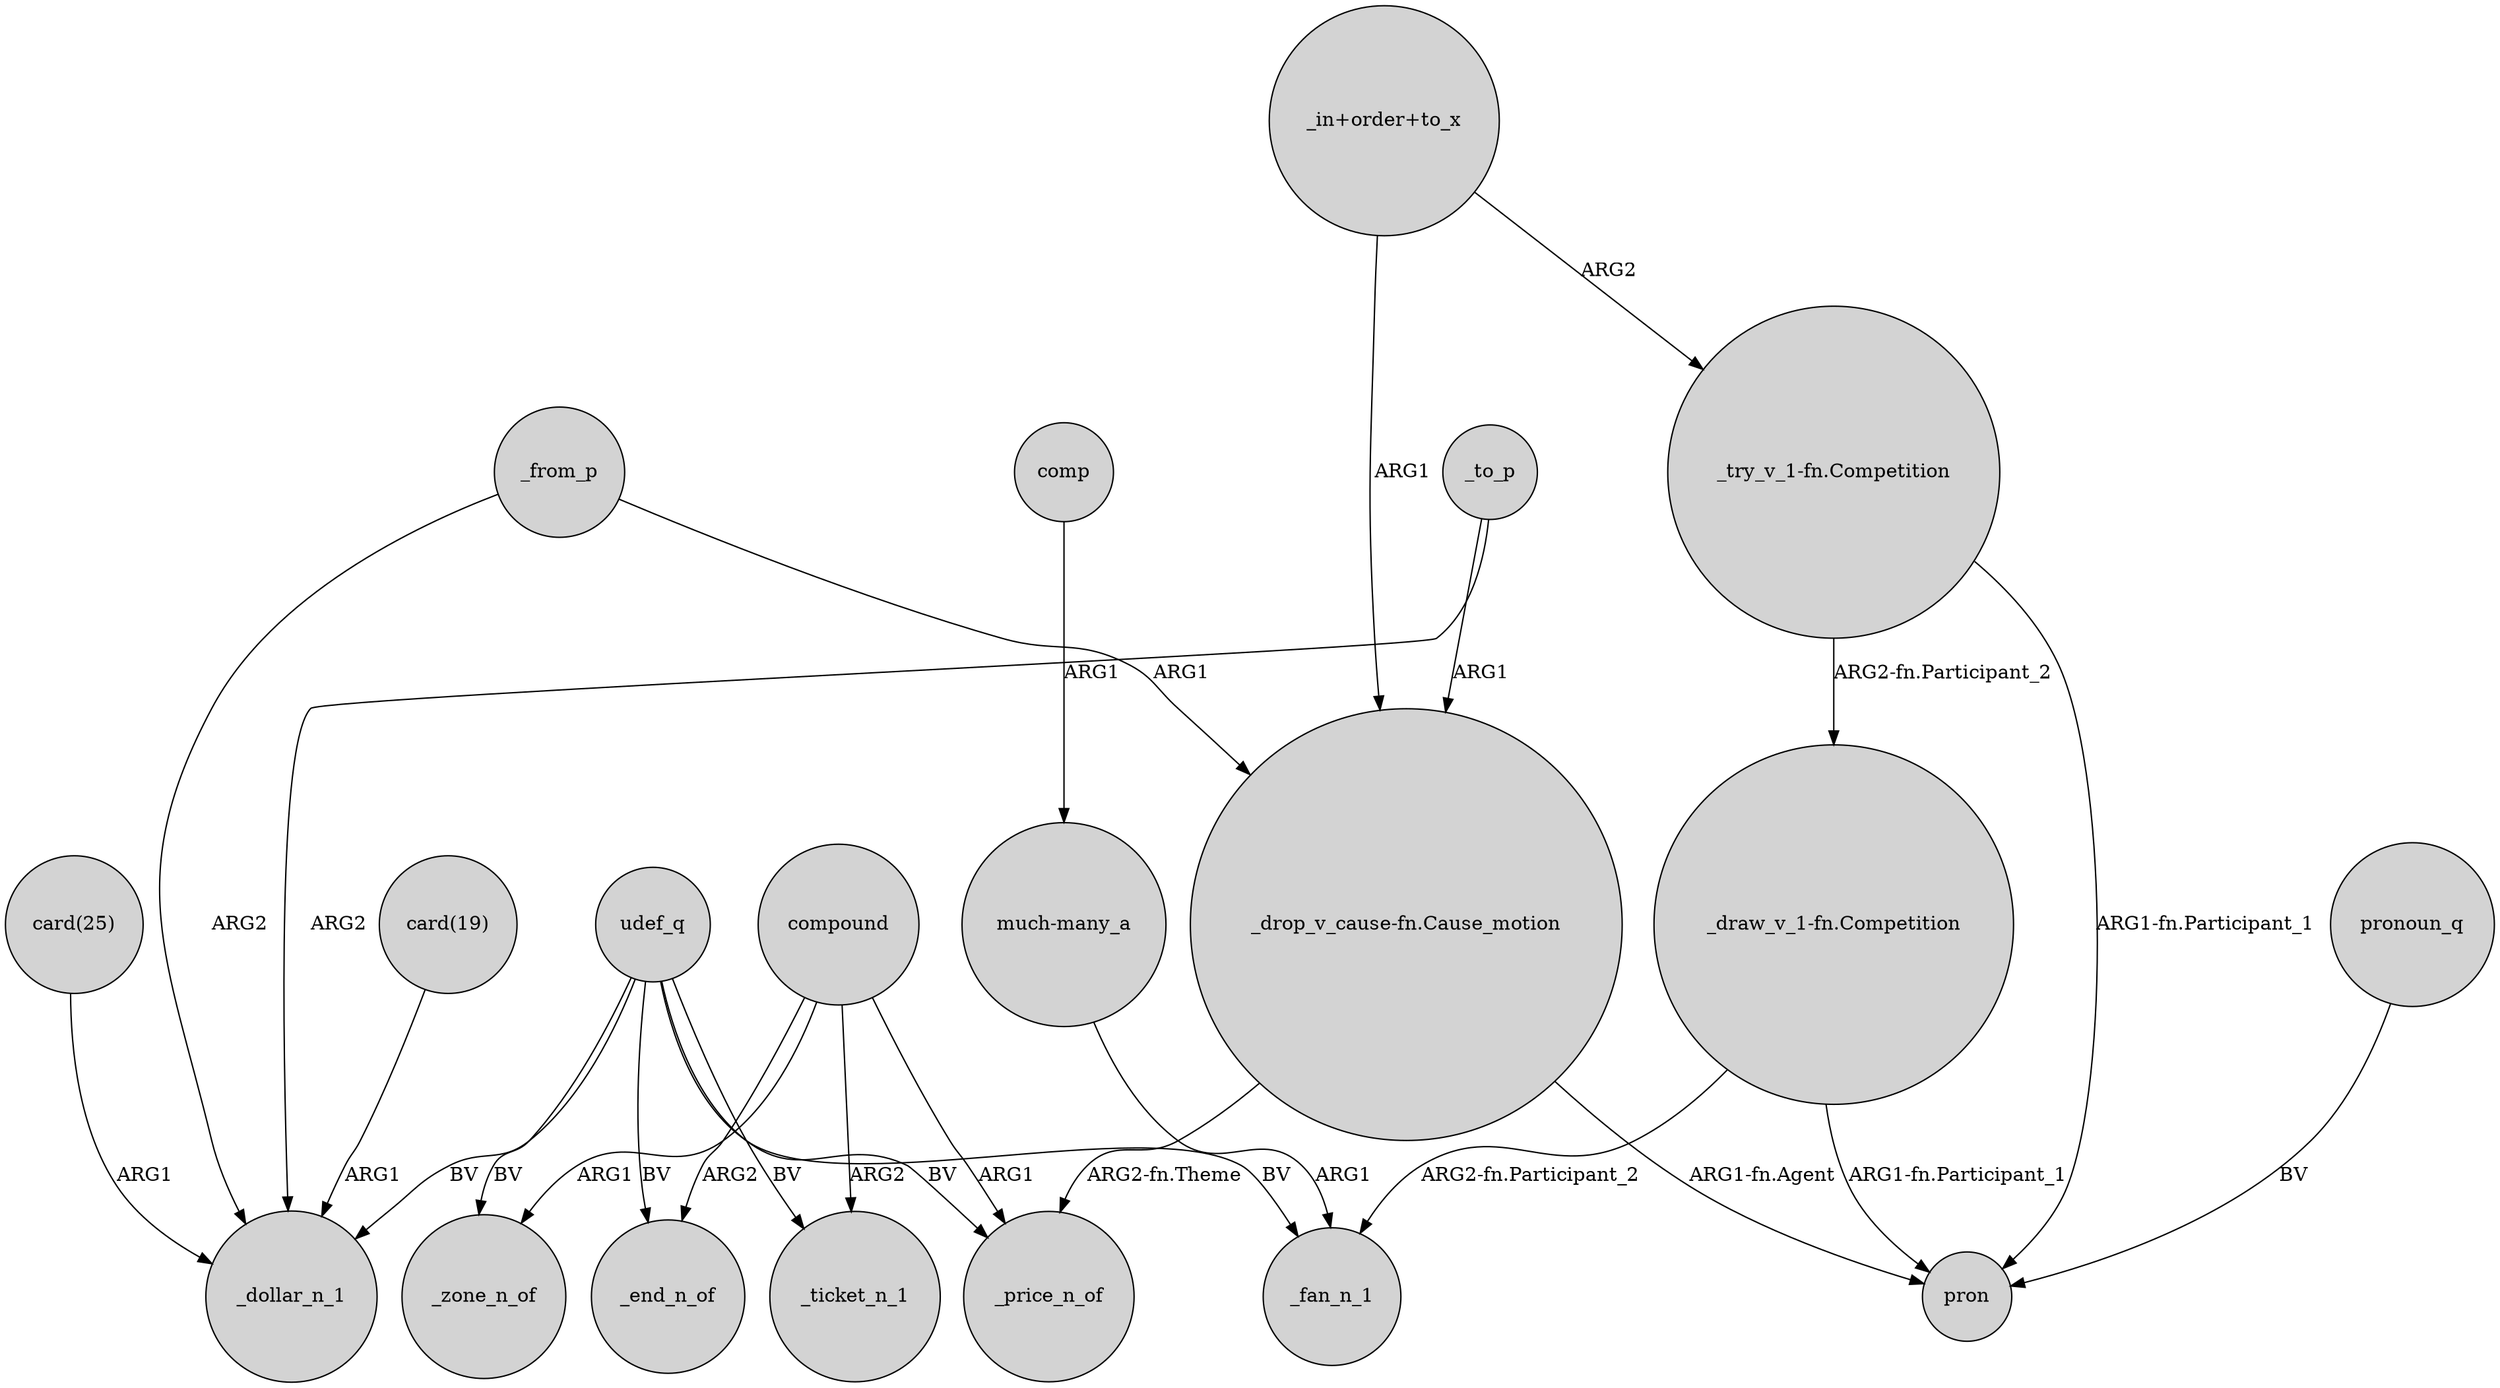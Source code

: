 digraph {
	node [shape=circle style=filled]
	"card(19)" -> _dollar_n_1 [label=ARG1]
	udef_q -> _ticket_n_1 [label=BV]
	compound -> _ticket_n_1 [label=ARG2]
	"_draw_v_1-fn.Competition" -> _fan_n_1 [label="ARG2-fn.Participant_2"]
	udef_q -> _price_n_of [label=BV]
	"_try_v_1-fn.Competition" -> "_draw_v_1-fn.Competition" [label="ARG2-fn.Participant_2"]
	"card(25)" -> _dollar_n_1 [label=ARG1]
	"_in+order+to_x" -> "_try_v_1-fn.Competition" [label=ARG2]
	"_try_v_1-fn.Competition" -> pron [label="ARG1-fn.Participant_1"]
	udef_q -> _end_n_of [label=BV]
	_from_p -> "_drop_v_cause-fn.Cause_motion" [label=ARG1]
	udef_q -> _zone_n_of [label=BV]
	_to_p -> _dollar_n_1 [label=ARG2]
	compound -> _zone_n_of [label=ARG1]
	pronoun_q -> pron [label=BV]
	"much-many_a" -> _fan_n_1 [label=ARG1]
	_to_p -> "_drop_v_cause-fn.Cause_motion" [label=ARG1]
	comp -> "much-many_a" [label=ARG1]
	udef_q -> _dollar_n_1 [label=BV]
	"_in+order+to_x" -> "_drop_v_cause-fn.Cause_motion" [label=ARG1]
	udef_q -> _fan_n_1 [label=BV]
	compound -> _end_n_of [label=ARG2]
	"_draw_v_1-fn.Competition" -> pron [label="ARG1-fn.Participant_1"]
	compound -> _price_n_of [label=ARG1]
	"_drop_v_cause-fn.Cause_motion" -> _price_n_of [label="ARG2-fn.Theme"]
	_from_p -> _dollar_n_1 [label=ARG2]
	"_drop_v_cause-fn.Cause_motion" -> pron [label="ARG1-fn.Agent"]
}
